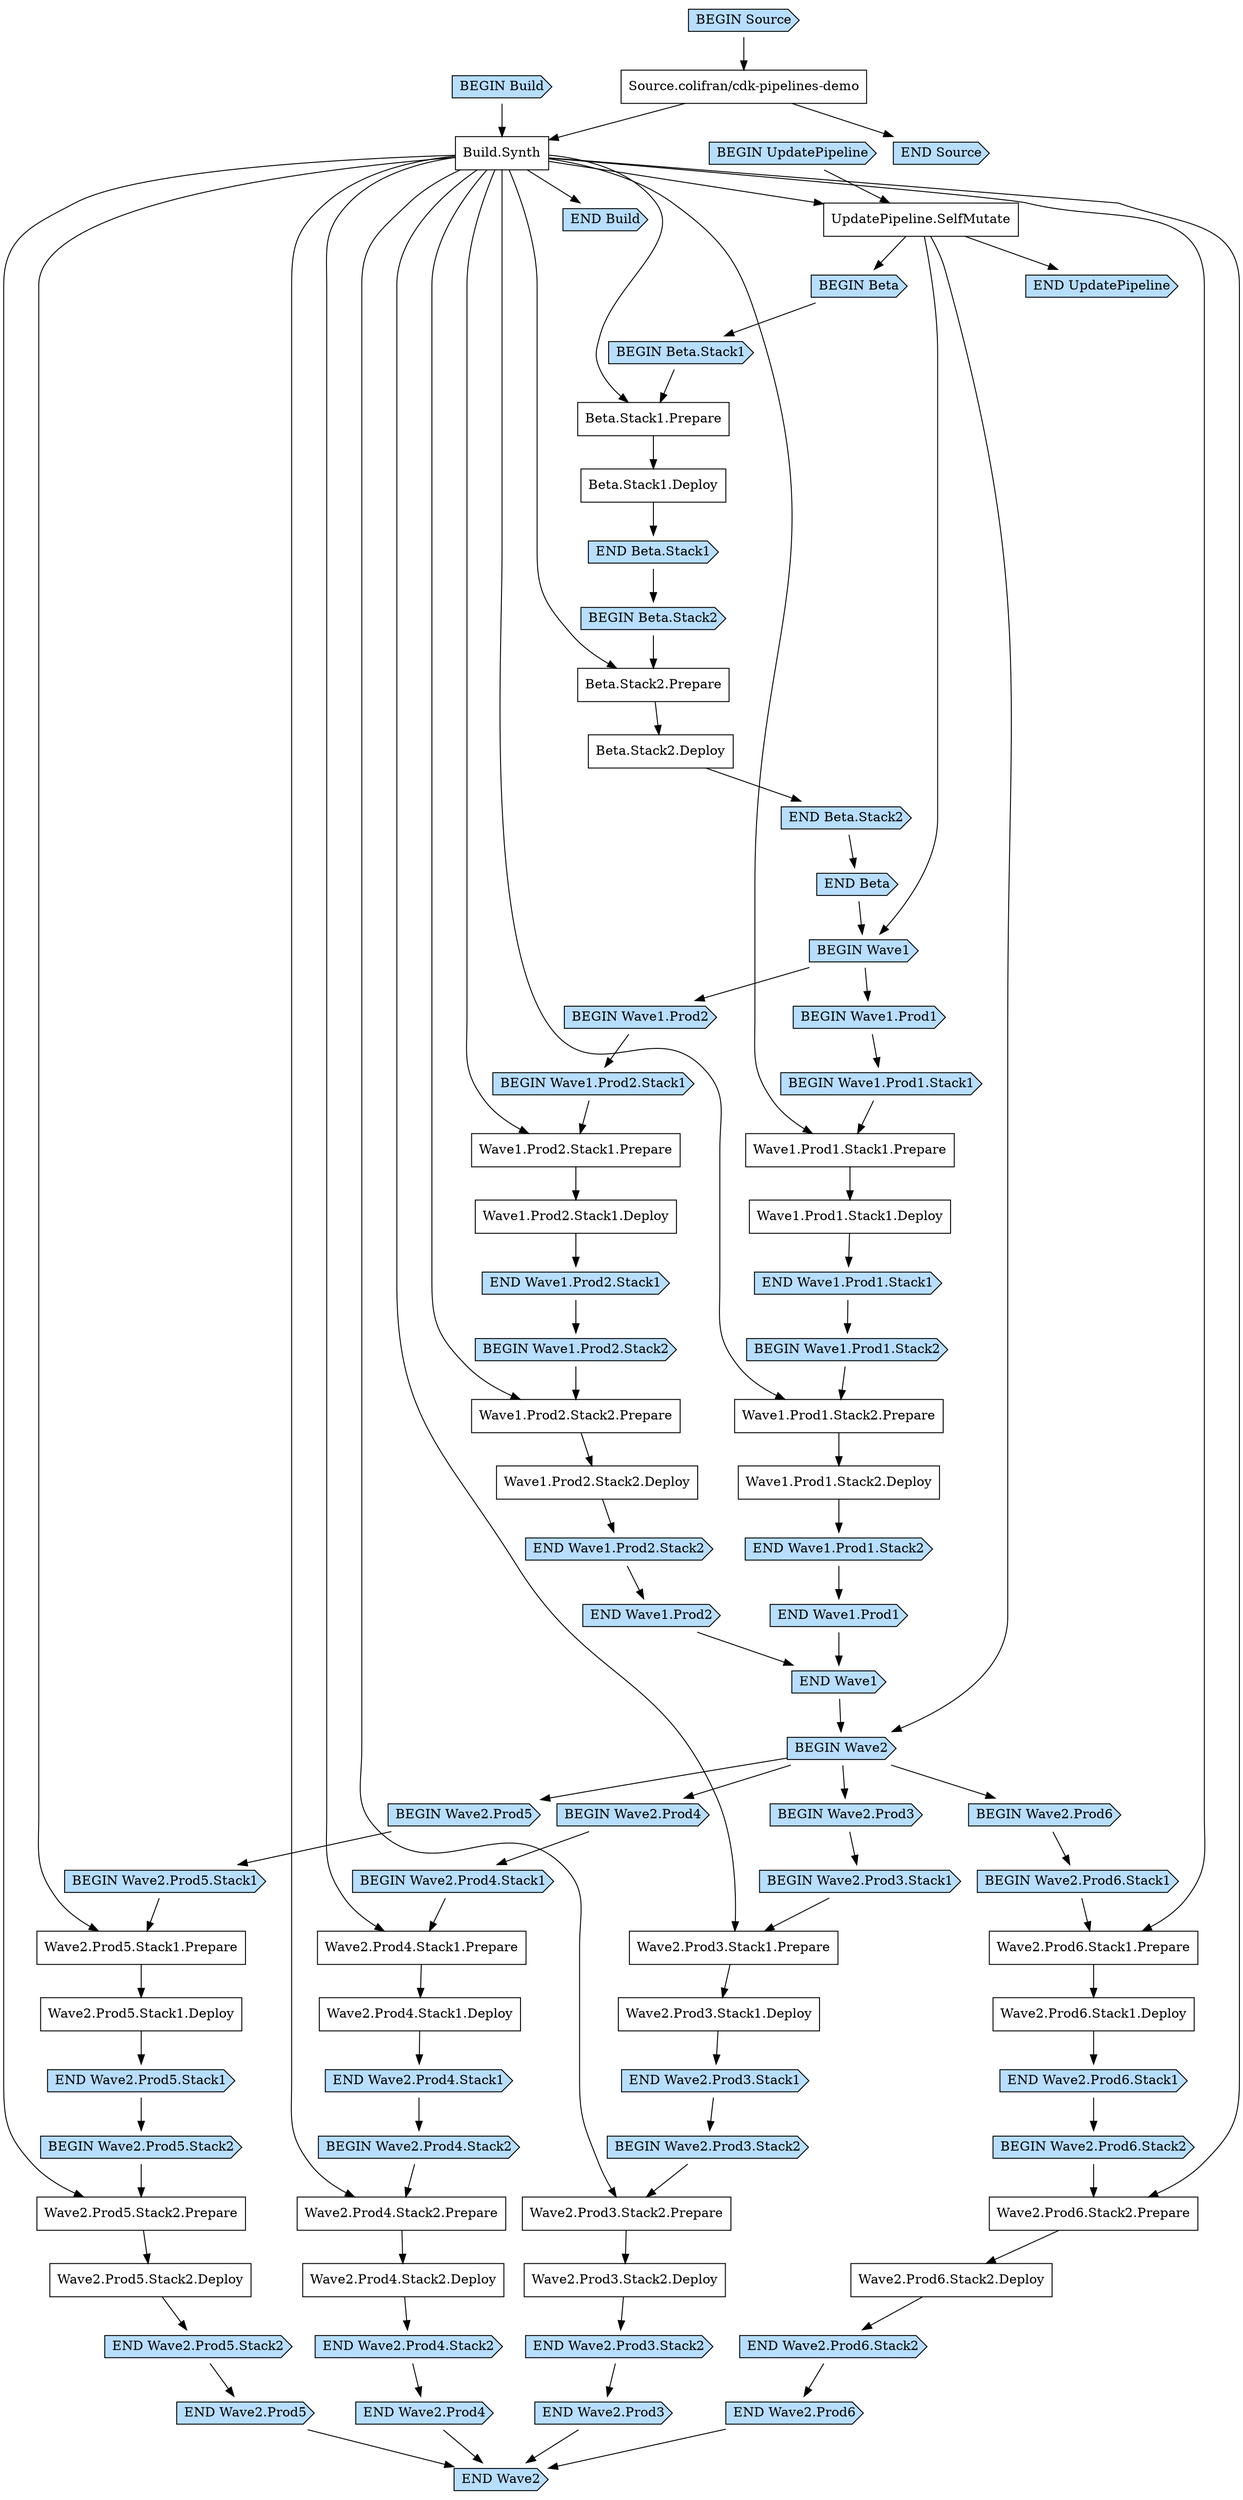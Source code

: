 digraph G {
  # Arrows represent an "unlocks" relationship (opposite of dependency). So chosen
  # because the layout looks more natural that way.
  # To represent subgraph dependencies, subgraphs are represented by BEGIN/END nodes.
  # To render: `dot -Tsvg PipelineStackPipeline9DB740AF.dot > graph.svg`, open in a browser.
  node [shape="box"];
"BEGIN Build" [shape="cds", style="filled", fillcolor="#b7deff"];
"END Build" [shape="cds", style="filled", fillcolor="#b7deff"];
"Build.Synth";
"Source.colifran/cdk-pipelines-demo" -> "Build.Synth";
"BEGIN Build" -> "Build.Synth";
"Build.Synth" -> "END Build";
"BEGIN UpdatePipeline" [shape="cds", style="filled", fillcolor="#b7deff"];
"END UpdatePipeline" [shape="cds", style="filled", fillcolor="#b7deff"];
"UpdatePipeline.SelfMutate";
"Build.Synth" -> "UpdatePipeline.SelfMutate";
"BEGIN UpdatePipeline" -> "UpdatePipeline.SelfMutate";
"UpdatePipeline.SelfMutate" -> "END UpdatePipeline";
"BEGIN Beta" [shape="cds", style="filled", fillcolor="#b7deff"];
"END Beta" [shape="cds", style="filled", fillcolor="#b7deff"];
"UpdatePipeline.SelfMutate" -> "BEGIN Beta";
"BEGIN Beta.Stack1" [shape="cds", style="filled", fillcolor="#b7deff"];
"END Beta.Stack1" [shape="cds", style="filled", fillcolor="#b7deff"];
"Beta.Stack1.Deploy";
"Beta.Stack1.Prepare" -> "Beta.Stack1.Deploy";
"Beta.Stack1.Prepare";
"Build.Synth" -> "Beta.Stack1.Prepare";
"BEGIN Beta.Stack1" -> "Beta.Stack1.Prepare";
"Beta.Stack1.Deploy" -> "END Beta.Stack1";
"BEGIN Beta.Stack2" [shape="cds", style="filled", fillcolor="#b7deff"];
"END Beta.Stack2" [shape="cds", style="filled", fillcolor="#b7deff"];
"END Beta.Stack1" -> "BEGIN Beta.Stack2";
"Beta.Stack2.Deploy";
"Beta.Stack2.Prepare" -> "Beta.Stack2.Deploy";
"Beta.Stack2.Prepare";
"Build.Synth" -> "Beta.Stack2.Prepare";
"BEGIN Beta.Stack2" -> "Beta.Stack2.Prepare";
"Beta.Stack2.Deploy" -> "END Beta.Stack2";
"BEGIN Beta" -> "BEGIN Beta.Stack1";
"END Beta.Stack2" -> "END Beta";
"BEGIN Wave1" [shape="cds", style="filled", fillcolor="#b7deff"];
"END Wave1" [shape="cds", style="filled", fillcolor="#b7deff"];
"UpdatePipeline.SelfMutate" -> "BEGIN Wave1";
"END Beta" -> "BEGIN Wave1";
"BEGIN Wave1.Prod1" [shape="cds", style="filled", fillcolor="#b7deff"];
"END Wave1.Prod1" [shape="cds", style="filled", fillcolor="#b7deff"];
"BEGIN Wave1.Prod1.Stack1" [shape="cds", style="filled", fillcolor="#b7deff"];
"END Wave1.Prod1.Stack1" [shape="cds", style="filled", fillcolor="#b7deff"];
"Wave1.Prod1.Stack1.Deploy";
"Wave1.Prod1.Stack1.Prepare" -> "Wave1.Prod1.Stack1.Deploy";
"Wave1.Prod1.Stack1.Prepare";
"Build.Synth" -> "Wave1.Prod1.Stack1.Prepare";
"BEGIN Wave1.Prod1.Stack1" -> "Wave1.Prod1.Stack1.Prepare";
"Wave1.Prod1.Stack1.Deploy" -> "END Wave1.Prod1.Stack1";
"BEGIN Wave1.Prod1.Stack2" [shape="cds", style="filled", fillcolor="#b7deff"];
"END Wave1.Prod1.Stack2" [shape="cds", style="filled", fillcolor="#b7deff"];
"END Wave1.Prod1.Stack1" -> "BEGIN Wave1.Prod1.Stack2";
"Wave1.Prod1.Stack2.Deploy";
"Wave1.Prod1.Stack2.Prepare" -> "Wave1.Prod1.Stack2.Deploy";
"Wave1.Prod1.Stack2.Prepare";
"Build.Synth" -> "Wave1.Prod1.Stack2.Prepare";
"BEGIN Wave1.Prod1.Stack2" -> "Wave1.Prod1.Stack2.Prepare";
"Wave1.Prod1.Stack2.Deploy" -> "END Wave1.Prod1.Stack2";
"BEGIN Wave1.Prod1" -> "BEGIN Wave1.Prod1.Stack1";
"END Wave1.Prod1.Stack2" -> "END Wave1.Prod1";
"BEGIN Wave1.Prod2" [shape="cds", style="filled", fillcolor="#b7deff"];
"END Wave1.Prod2" [shape="cds", style="filled", fillcolor="#b7deff"];
"BEGIN Wave1.Prod2.Stack1" [shape="cds", style="filled", fillcolor="#b7deff"];
"END Wave1.Prod2.Stack1" [shape="cds", style="filled", fillcolor="#b7deff"];
"Wave1.Prod2.Stack1.Deploy";
"Wave1.Prod2.Stack1.Prepare" -> "Wave1.Prod2.Stack1.Deploy";
"Wave1.Prod2.Stack1.Prepare";
"Build.Synth" -> "Wave1.Prod2.Stack1.Prepare";
"BEGIN Wave1.Prod2.Stack1" -> "Wave1.Prod2.Stack1.Prepare";
"Wave1.Prod2.Stack1.Deploy" -> "END Wave1.Prod2.Stack1";
"BEGIN Wave1.Prod2.Stack2" [shape="cds", style="filled", fillcolor="#b7deff"];
"END Wave1.Prod2.Stack2" [shape="cds", style="filled", fillcolor="#b7deff"];
"END Wave1.Prod2.Stack1" -> "BEGIN Wave1.Prod2.Stack2";
"Wave1.Prod2.Stack2.Deploy";
"Wave1.Prod2.Stack2.Prepare" -> "Wave1.Prod2.Stack2.Deploy";
"Wave1.Prod2.Stack2.Prepare";
"Build.Synth" -> "Wave1.Prod2.Stack2.Prepare";
"BEGIN Wave1.Prod2.Stack2" -> "Wave1.Prod2.Stack2.Prepare";
"Wave1.Prod2.Stack2.Deploy" -> "END Wave1.Prod2.Stack2";
"BEGIN Wave1.Prod2" -> "BEGIN Wave1.Prod2.Stack1";
"END Wave1.Prod2.Stack2" -> "END Wave1.Prod2";
"BEGIN Wave1" -> "BEGIN Wave1.Prod1";
"BEGIN Wave1" -> "BEGIN Wave1.Prod2";
"END Wave1.Prod1" -> "END Wave1";
"END Wave1.Prod2" -> "END Wave1";
"BEGIN Wave2" [shape="cds", style="filled", fillcolor="#b7deff"];
"END Wave2" [shape="cds", style="filled", fillcolor="#b7deff"];
"UpdatePipeline.SelfMutate" -> "BEGIN Wave2";
"END Wave1" -> "BEGIN Wave2";
"BEGIN Wave2.Prod3" [shape="cds", style="filled", fillcolor="#b7deff"];
"END Wave2.Prod3" [shape="cds", style="filled", fillcolor="#b7deff"];
"BEGIN Wave2.Prod3.Stack1" [shape="cds", style="filled", fillcolor="#b7deff"];
"END Wave2.Prod3.Stack1" [shape="cds", style="filled", fillcolor="#b7deff"];
"Wave2.Prod3.Stack1.Deploy";
"Wave2.Prod3.Stack1.Prepare" -> "Wave2.Prod3.Stack1.Deploy";
"Wave2.Prod3.Stack1.Prepare";
"Build.Synth" -> "Wave2.Prod3.Stack1.Prepare";
"BEGIN Wave2.Prod3.Stack1" -> "Wave2.Prod3.Stack1.Prepare";
"Wave2.Prod3.Stack1.Deploy" -> "END Wave2.Prod3.Stack1";
"BEGIN Wave2.Prod3.Stack2" [shape="cds", style="filled", fillcolor="#b7deff"];
"END Wave2.Prod3.Stack2" [shape="cds", style="filled", fillcolor="#b7deff"];
"END Wave2.Prod3.Stack1" -> "BEGIN Wave2.Prod3.Stack2";
"Wave2.Prod3.Stack2.Deploy";
"Wave2.Prod3.Stack2.Prepare" -> "Wave2.Prod3.Stack2.Deploy";
"Wave2.Prod3.Stack2.Prepare";
"Build.Synth" -> "Wave2.Prod3.Stack2.Prepare";
"BEGIN Wave2.Prod3.Stack2" -> "Wave2.Prod3.Stack2.Prepare";
"Wave2.Prod3.Stack2.Deploy" -> "END Wave2.Prod3.Stack2";
"BEGIN Wave2.Prod3" -> "BEGIN Wave2.Prod3.Stack1";
"END Wave2.Prod3.Stack2" -> "END Wave2.Prod3";
"BEGIN Wave2.Prod4" [shape="cds", style="filled", fillcolor="#b7deff"];
"END Wave2.Prod4" [shape="cds", style="filled", fillcolor="#b7deff"];
"BEGIN Wave2.Prod4.Stack1" [shape="cds", style="filled", fillcolor="#b7deff"];
"END Wave2.Prod4.Stack1" [shape="cds", style="filled", fillcolor="#b7deff"];
"Wave2.Prod4.Stack1.Deploy";
"Wave2.Prod4.Stack1.Prepare" -> "Wave2.Prod4.Stack1.Deploy";
"Wave2.Prod4.Stack1.Prepare";
"Build.Synth" -> "Wave2.Prod4.Stack1.Prepare";
"BEGIN Wave2.Prod4.Stack1" -> "Wave2.Prod4.Stack1.Prepare";
"Wave2.Prod4.Stack1.Deploy" -> "END Wave2.Prod4.Stack1";
"BEGIN Wave2.Prod4.Stack2" [shape="cds", style="filled", fillcolor="#b7deff"];
"END Wave2.Prod4.Stack2" [shape="cds", style="filled", fillcolor="#b7deff"];
"END Wave2.Prod4.Stack1" -> "BEGIN Wave2.Prod4.Stack2";
"Wave2.Prod4.Stack2.Deploy";
"Wave2.Prod4.Stack2.Prepare" -> "Wave2.Prod4.Stack2.Deploy";
"Wave2.Prod4.Stack2.Prepare";
"Build.Synth" -> "Wave2.Prod4.Stack2.Prepare";
"BEGIN Wave2.Prod4.Stack2" -> "Wave2.Prod4.Stack2.Prepare";
"Wave2.Prod4.Stack2.Deploy" -> "END Wave2.Prod4.Stack2";
"BEGIN Wave2.Prod4" -> "BEGIN Wave2.Prod4.Stack1";
"END Wave2.Prod4.Stack2" -> "END Wave2.Prod4";
"BEGIN Wave2.Prod5" [shape="cds", style="filled", fillcolor="#b7deff"];
"END Wave2.Prod5" [shape="cds", style="filled", fillcolor="#b7deff"];
"BEGIN Wave2.Prod5.Stack1" [shape="cds", style="filled", fillcolor="#b7deff"];
"END Wave2.Prod5.Stack1" [shape="cds", style="filled", fillcolor="#b7deff"];
"Wave2.Prod5.Stack1.Deploy";
"Wave2.Prod5.Stack1.Prepare" -> "Wave2.Prod5.Stack1.Deploy";
"Wave2.Prod5.Stack1.Prepare";
"Build.Synth" -> "Wave2.Prod5.Stack1.Prepare";
"BEGIN Wave2.Prod5.Stack1" -> "Wave2.Prod5.Stack1.Prepare";
"Wave2.Prod5.Stack1.Deploy" -> "END Wave2.Prod5.Stack1";
"BEGIN Wave2.Prod5.Stack2" [shape="cds", style="filled", fillcolor="#b7deff"];
"END Wave2.Prod5.Stack2" [shape="cds", style="filled", fillcolor="#b7deff"];
"END Wave2.Prod5.Stack1" -> "BEGIN Wave2.Prod5.Stack2";
"Wave2.Prod5.Stack2.Deploy";
"Wave2.Prod5.Stack2.Prepare" -> "Wave2.Prod5.Stack2.Deploy";
"Wave2.Prod5.Stack2.Prepare";
"Build.Synth" -> "Wave2.Prod5.Stack2.Prepare";
"BEGIN Wave2.Prod5.Stack2" -> "Wave2.Prod5.Stack2.Prepare";
"Wave2.Prod5.Stack2.Deploy" -> "END Wave2.Prod5.Stack2";
"BEGIN Wave2.Prod5" -> "BEGIN Wave2.Prod5.Stack1";
"END Wave2.Prod5.Stack2" -> "END Wave2.Prod5";
"BEGIN Wave2.Prod6" [shape="cds", style="filled", fillcolor="#b7deff"];
"END Wave2.Prod6" [shape="cds", style="filled", fillcolor="#b7deff"];
"BEGIN Wave2.Prod6.Stack1" [shape="cds", style="filled", fillcolor="#b7deff"];
"END Wave2.Prod6.Stack1" [shape="cds", style="filled", fillcolor="#b7deff"];
"Wave2.Prod6.Stack1.Deploy";
"Wave2.Prod6.Stack1.Prepare" -> "Wave2.Prod6.Stack1.Deploy";
"Wave2.Prod6.Stack1.Prepare";
"Build.Synth" -> "Wave2.Prod6.Stack1.Prepare";
"BEGIN Wave2.Prod6.Stack1" -> "Wave2.Prod6.Stack1.Prepare";
"Wave2.Prod6.Stack1.Deploy" -> "END Wave2.Prod6.Stack1";
"BEGIN Wave2.Prod6.Stack2" [shape="cds", style="filled", fillcolor="#b7deff"];
"END Wave2.Prod6.Stack2" [shape="cds", style="filled", fillcolor="#b7deff"];
"END Wave2.Prod6.Stack1" -> "BEGIN Wave2.Prod6.Stack2";
"Wave2.Prod6.Stack2.Deploy";
"Wave2.Prod6.Stack2.Prepare" -> "Wave2.Prod6.Stack2.Deploy";
"Wave2.Prod6.Stack2.Prepare";
"Build.Synth" -> "Wave2.Prod6.Stack2.Prepare";
"BEGIN Wave2.Prod6.Stack2" -> "Wave2.Prod6.Stack2.Prepare";
"Wave2.Prod6.Stack2.Deploy" -> "END Wave2.Prod6.Stack2";
"BEGIN Wave2.Prod6" -> "BEGIN Wave2.Prod6.Stack1";
"END Wave2.Prod6.Stack2" -> "END Wave2.Prod6";
"BEGIN Wave2" -> "BEGIN Wave2.Prod3";
"BEGIN Wave2" -> "BEGIN Wave2.Prod4";
"BEGIN Wave2" -> "BEGIN Wave2.Prod5";
"BEGIN Wave2" -> "BEGIN Wave2.Prod6";
"END Wave2.Prod3" -> "END Wave2";
"END Wave2.Prod4" -> "END Wave2";
"END Wave2.Prod5" -> "END Wave2";
"END Wave2.Prod6" -> "END Wave2";
"BEGIN Source" [shape="cds", style="filled", fillcolor="#b7deff"];
"END Source" [shape="cds", style="filled", fillcolor="#b7deff"];
"Source.colifran/cdk-pipelines-demo";
"BEGIN Source" -> "Source.colifran/cdk-pipelines-demo";
"Source.colifran/cdk-pipelines-demo" -> "END Source";
}